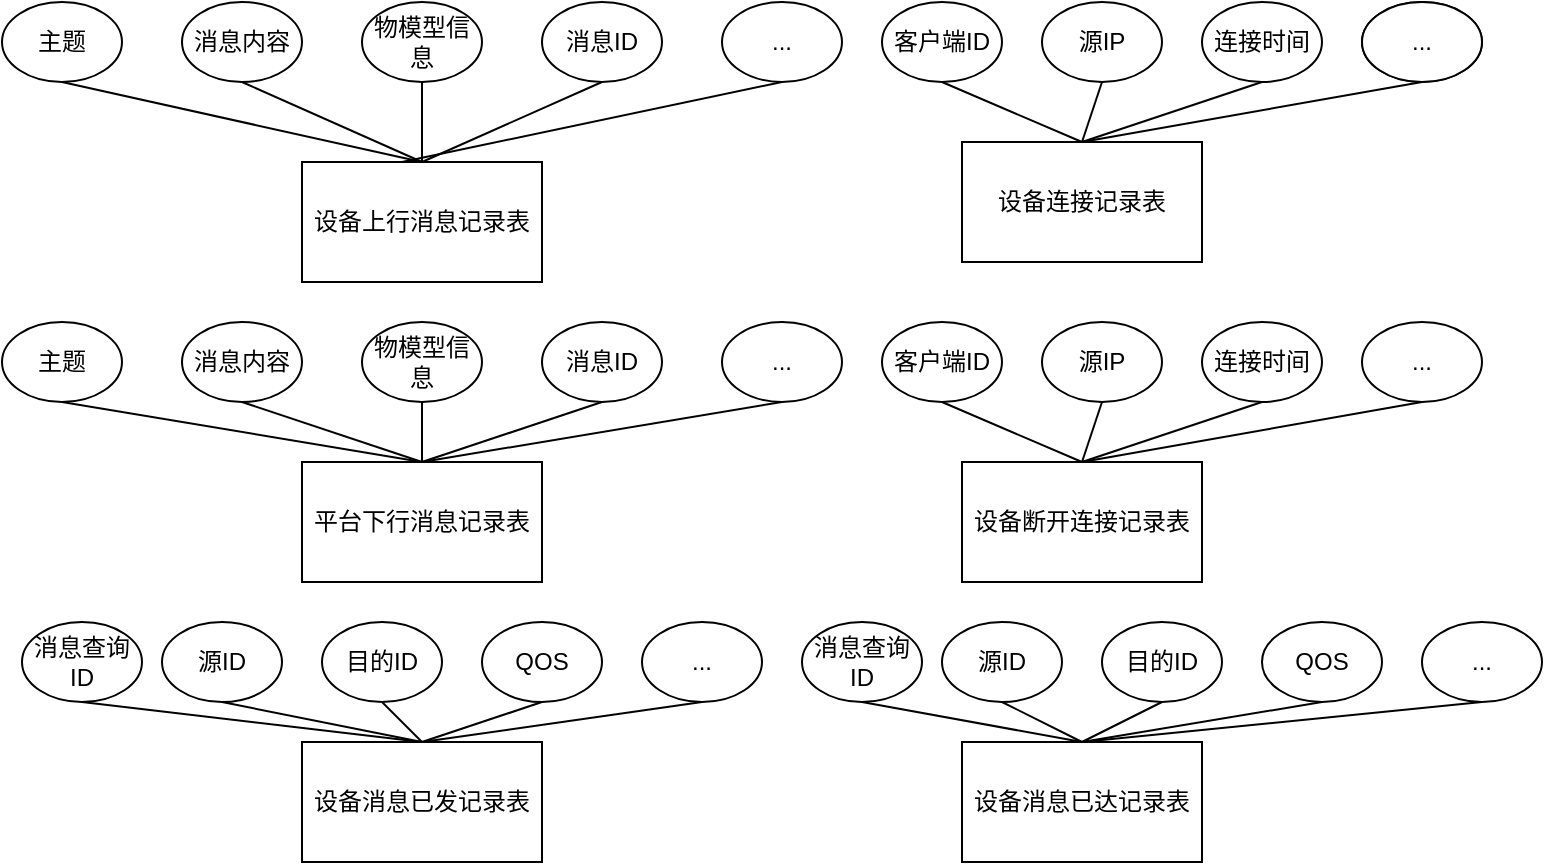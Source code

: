 <mxfile version="14.6.11" type="github">
  <diagram id="R2lEEEUBdFMjLlhIrx00" name="Page-1">
    <mxGraphModel dx="2264" dy="786" grid="1" gridSize="10" guides="1" tooltips="1" connect="1" arrows="1" fold="1" page="1" pageScale="1" pageWidth="850" pageHeight="1100" math="0" shadow="0" extFonts="Permanent Marker^https://fonts.googleapis.com/css?family=Permanent+Marker">
      <root>
        <mxCell id="0" />
        <mxCell id="1" parent="0" />
        <mxCell id="G9jcs6RQND_kxK3eubdH-1" value="设备上行消息记录表" style="rounded=0;whiteSpace=wrap;html=1;" vertex="1" parent="1">
          <mxGeometry x="140" y="130" width="120" height="60" as="geometry" />
        </mxCell>
        <mxCell id="G9jcs6RQND_kxK3eubdH-3" value="平台下行消息记录表" style="rounded=0;whiteSpace=wrap;html=1;" vertex="1" parent="1">
          <mxGeometry x="140" y="280" width="120" height="60" as="geometry" />
        </mxCell>
        <mxCell id="G9jcs6RQND_kxK3eubdH-4" value="设备连接记录表" style="rounded=0;whiteSpace=wrap;html=1;" vertex="1" parent="1">
          <mxGeometry x="470" y="120" width="120" height="60" as="geometry" />
        </mxCell>
        <mxCell id="G9jcs6RQND_kxK3eubdH-5" value="设备消息已发记录表" style="rounded=0;whiteSpace=wrap;html=1;" vertex="1" parent="1">
          <mxGeometry x="140" y="420" width="120" height="60" as="geometry" />
        </mxCell>
        <mxCell id="G9jcs6RQND_kxK3eubdH-6" value="设备消息已达记录表" style="rounded=0;whiteSpace=wrap;html=1;" vertex="1" parent="1">
          <mxGeometry x="470" y="420" width="120" height="60" as="geometry" />
        </mxCell>
        <mxCell id="G9jcs6RQND_kxK3eubdH-7" value="&lt;span&gt;设备断开连接记录表&lt;/span&gt;" style="rounded=0;whiteSpace=wrap;html=1;" vertex="1" parent="1">
          <mxGeometry x="470" y="280" width="120" height="60" as="geometry" />
        </mxCell>
        <mxCell id="G9jcs6RQND_kxK3eubdH-14" style="rounded=0;orthogonalLoop=1;jettySize=auto;html=1;exitX=0.5;exitY=1;exitDx=0;exitDy=0;entryX=0.5;entryY=0;entryDx=0;entryDy=0;endArrow=none;endFill=0;" edge="1" parent="1" source="G9jcs6RQND_kxK3eubdH-8" target="G9jcs6RQND_kxK3eubdH-1">
          <mxGeometry relative="1" as="geometry" />
        </mxCell>
        <mxCell id="G9jcs6RQND_kxK3eubdH-8" value="主题" style="ellipse;whiteSpace=wrap;html=1;" vertex="1" parent="1">
          <mxGeometry x="-10" y="50" width="60" height="40" as="geometry" />
        </mxCell>
        <mxCell id="G9jcs6RQND_kxK3eubdH-15" style="edgeStyle=none;rounded=0;orthogonalLoop=1;jettySize=auto;html=1;exitX=0.5;exitY=1;exitDx=0;exitDy=0;endArrow=none;endFill=0;" edge="1" parent="1" source="G9jcs6RQND_kxK3eubdH-9">
          <mxGeometry relative="1" as="geometry">
            <mxPoint x="200" y="130" as="targetPoint" />
          </mxGeometry>
        </mxCell>
        <mxCell id="G9jcs6RQND_kxK3eubdH-9" value="消息内容" style="ellipse;whiteSpace=wrap;html=1;" vertex="1" parent="1">
          <mxGeometry x="80" y="50" width="60" height="40" as="geometry" />
        </mxCell>
        <mxCell id="G9jcs6RQND_kxK3eubdH-16" style="edgeStyle=none;rounded=0;orthogonalLoop=1;jettySize=auto;html=1;exitX=0.5;exitY=1;exitDx=0;exitDy=0;endArrow=none;endFill=0;" edge="1" parent="1" source="G9jcs6RQND_kxK3eubdH-11">
          <mxGeometry relative="1" as="geometry">
            <mxPoint x="200" y="130" as="targetPoint" />
          </mxGeometry>
        </mxCell>
        <mxCell id="G9jcs6RQND_kxK3eubdH-11" value="物模型信息" style="ellipse;whiteSpace=wrap;html=1;" vertex="1" parent="1">
          <mxGeometry x="170" y="50" width="60" height="40" as="geometry" />
        </mxCell>
        <mxCell id="G9jcs6RQND_kxK3eubdH-17" style="edgeStyle=none;rounded=0;orthogonalLoop=1;jettySize=auto;html=1;exitX=0.5;exitY=1;exitDx=0;exitDy=0;endArrow=none;endFill=0;" edge="1" parent="1" source="G9jcs6RQND_kxK3eubdH-12">
          <mxGeometry relative="1" as="geometry">
            <mxPoint x="200" y="130" as="targetPoint" />
          </mxGeometry>
        </mxCell>
        <mxCell id="G9jcs6RQND_kxK3eubdH-12" value="消息ID" style="ellipse;whiteSpace=wrap;html=1;" vertex="1" parent="1">
          <mxGeometry x="260" y="50" width="60" height="40" as="geometry" />
        </mxCell>
        <mxCell id="G9jcs6RQND_kxK3eubdH-18" style="edgeStyle=none;rounded=0;orthogonalLoop=1;jettySize=auto;html=1;exitX=0.5;exitY=1;exitDx=0;exitDy=0;endArrow=none;endFill=0;" edge="1" parent="1" source="G9jcs6RQND_kxK3eubdH-13">
          <mxGeometry relative="1" as="geometry">
            <mxPoint x="190" y="130" as="targetPoint" />
          </mxGeometry>
        </mxCell>
        <mxCell id="G9jcs6RQND_kxK3eubdH-13" value="..." style="ellipse;whiteSpace=wrap;html=1;" vertex="1" parent="1">
          <mxGeometry x="350" y="50" width="60" height="40" as="geometry" />
        </mxCell>
        <mxCell id="G9jcs6RQND_kxK3eubdH-24" style="edgeStyle=none;rounded=0;orthogonalLoop=1;jettySize=auto;html=1;exitX=0.5;exitY=1;exitDx=0;exitDy=0;entryX=0.5;entryY=0;entryDx=0;entryDy=0;endArrow=none;endFill=0;" edge="1" parent="1" source="G9jcs6RQND_kxK3eubdH-19" target="G9jcs6RQND_kxK3eubdH-3">
          <mxGeometry relative="1" as="geometry" />
        </mxCell>
        <mxCell id="G9jcs6RQND_kxK3eubdH-19" value="主题" style="ellipse;whiteSpace=wrap;html=1;" vertex="1" parent="1">
          <mxGeometry x="-10" y="210" width="60" height="40" as="geometry" />
        </mxCell>
        <mxCell id="G9jcs6RQND_kxK3eubdH-25" style="edgeStyle=none;rounded=0;orthogonalLoop=1;jettySize=auto;html=1;exitX=0.5;exitY=1;exitDx=0;exitDy=0;entryX=0.5;entryY=0;entryDx=0;entryDy=0;endArrow=none;endFill=0;" edge="1" parent="1" source="G9jcs6RQND_kxK3eubdH-20" target="G9jcs6RQND_kxK3eubdH-3">
          <mxGeometry relative="1" as="geometry" />
        </mxCell>
        <mxCell id="G9jcs6RQND_kxK3eubdH-20" value="消息内容" style="ellipse;whiteSpace=wrap;html=1;" vertex="1" parent="1">
          <mxGeometry x="80" y="210" width="60" height="40" as="geometry" />
        </mxCell>
        <mxCell id="G9jcs6RQND_kxK3eubdH-26" style="edgeStyle=none;rounded=0;orthogonalLoop=1;jettySize=auto;html=1;exitX=0.5;exitY=1;exitDx=0;exitDy=0;endArrow=none;endFill=0;" edge="1" parent="1" source="G9jcs6RQND_kxK3eubdH-21">
          <mxGeometry relative="1" as="geometry">
            <mxPoint x="200" y="280" as="targetPoint" />
          </mxGeometry>
        </mxCell>
        <mxCell id="G9jcs6RQND_kxK3eubdH-21" value="物模型信息" style="ellipse;whiteSpace=wrap;html=1;" vertex="1" parent="1">
          <mxGeometry x="170" y="210" width="60" height="40" as="geometry" />
        </mxCell>
        <mxCell id="G9jcs6RQND_kxK3eubdH-27" style="edgeStyle=none;rounded=0;orthogonalLoop=1;jettySize=auto;html=1;exitX=0.5;exitY=1;exitDx=0;exitDy=0;endArrow=none;endFill=0;" edge="1" parent="1" source="G9jcs6RQND_kxK3eubdH-22">
          <mxGeometry relative="1" as="geometry">
            <mxPoint x="200" y="280" as="targetPoint" />
          </mxGeometry>
        </mxCell>
        <mxCell id="G9jcs6RQND_kxK3eubdH-22" value="消息ID" style="ellipse;whiteSpace=wrap;html=1;" vertex="1" parent="1">
          <mxGeometry x="260" y="210" width="60" height="40" as="geometry" />
        </mxCell>
        <mxCell id="G9jcs6RQND_kxK3eubdH-28" style="edgeStyle=none;rounded=0;orthogonalLoop=1;jettySize=auto;html=1;exitX=0.5;exitY=1;exitDx=0;exitDy=0;endArrow=none;endFill=0;" edge="1" parent="1" source="G9jcs6RQND_kxK3eubdH-23">
          <mxGeometry relative="1" as="geometry">
            <mxPoint x="200" y="280" as="targetPoint" />
          </mxGeometry>
        </mxCell>
        <mxCell id="G9jcs6RQND_kxK3eubdH-23" value="..." style="ellipse;whiteSpace=wrap;html=1;" vertex="1" parent="1">
          <mxGeometry x="350" y="210" width="60" height="40" as="geometry" />
        </mxCell>
        <mxCell id="G9jcs6RQND_kxK3eubdH-36" style="edgeStyle=none;rounded=0;orthogonalLoop=1;jettySize=auto;html=1;exitX=0.5;exitY=1;exitDx=0;exitDy=0;entryX=0.5;entryY=0;entryDx=0;entryDy=0;endArrow=none;endFill=0;" edge="1" parent="1" source="G9jcs6RQND_kxK3eubdH-29" target="G9jcs6RQND_kxK3eubdH-4">
          <mxGeometry relative="1" as="geometry" />
        </mxCell>
        <mxCell id="G9jcs6RQND_kxK3eubdH-29" value="客户端ID" style="ellipse;whiteSpace=wrap;html=1;" vertex="1" parent="1">
          <mxGeometry x="430" y="50" width="60" height="40" as="geometry" />
        </mxCell>
        <mxCell id="G9jcs6RQND_kxK3eubdH-30" style="edgeStyle=none;rounded=0;orthogonalLoop=1;jettySize=auto;html=1;exitX=0.5;exitY=0;exitDx=0;exitDy=0;endArrow=none;endFill=0;" edge="1" parent="1" source="G9jcs6RQND_kxK3eubdH-13" target="G9jcs6RQND_kxK3eubdH-13">
          <mxGeometry relative="1" as="geometry" />
        </mxCell>
        <mxCell id="G9jcs6RQND_kxK3eubdH-37" style="edgeStyle=none;rounded=0;orthogonalLoop=1;jettySize=auto;html=1;exitX=0.5;exitY=1;exitDx=0;exitDy=0;endArrow=none;endFill=0;" edge="1" parent="1" source="G9jcs6RQND_kxK3eubdH-31">
          <mxGeometry relative="1" as="geometry">
            <mxPoint x="530" y="120" as="targetPoint" />
          </mxGeometry>
        </mxCell>
        <mxCell id="G9jcs6RQND_kxK3eubdH-31" value="源IP" style="ellipse;whiteSpace=wrap;html=1;" vertex="1" parent="1">
          <mxGeometry x="510" y="50" width="60" height="40" as="geometry" />
        </mxCell>
        <mxCell id="G9jcs6RQND_kxK3eubdH-41" style="edgeStyle=none;rounded=0;orthogonalLoop=1;jettySize=auto;html=1;exitX=0.5;exitY=1;exitDx=0;exitDy=0;entryX=0.5;entryY=0;entryDx=0;entryDy=0;endArrow=none;endFill=0;" edge="1" parent="1" source="G9jcs6RQND_kxK3eubdH-32" target="G9jcs6RQND_kxK3eubdH-4">
          <mxGeometry relative="1" as="geometry" />
        </mxCell>
        <mxCell id="G9jcs6RQND_kxK3eubdH-32" value="连接时间" style="ellipse;whiteSpace=wrap;html=1;" vertex="1" parent="1">
          <mxGeometry x="590" y="50" width="60" height="40" as="geometry" />
        </mxCell>
        <mxCell id="G9jcs6RQND_kxK3eubdH-43" style="edgeStyle=none;rounded=0;orthogonalLoop=1;jettySize=auto;html=1;exitX=0.5;exitY=1;exitDx=0;exitDy=0;entryX=0.5;entryY=0;entryDx=0;entryDy=0;endArrow=none;endFill=0;" edge="1" parent="1" source="G9jcs6RQND_kxK3eubdH-33" target="G9jcs6RQND_kxK3eubdH-7">
          <mxGeometry relative="1" as="geometry" />
        </mxCell>
        <mxCell id="G9jcs6RQND_kxK3eubdH-33" value="客户端ID" style="ellipse;whiteSpace=wrap;html=1;" vertex="1" parent="1">
          <mxGeometry x="430" y="210" width="60" height="40" as="geometry" />
        </mxCell>
        <mxCell id="G9jcs6RQND_kxK3eubdH-44" style="edgeStyle=none;rounded=0;orthogonalLoop=1;jettySize=auto;html=1;exitX=0.5;exitY=1;exitDx=0;exitDy=0;endArrow=none;endFill=0;" edge="1" parent="1" source="G9jcs6RQND_kxK3eubdH-34">
          <mxGeometry relative="1" as="geometry">
            <mxPoint x="530" y="280" as="targetPoint" />
          </mxGeometry>
        </mxCell>
        <mxCell id="G9jcs6RQND_kxK3eubdH-34" value="源IP" style="ellipse;whiteSpace=wrap;html=1;" vertex="1" parent="1">
          <mxGeometry x="510" y="210" width="60" height="40" as="geometry" />
        </mxCell>
        <mxCell id="G9jcs6RQND_kxK3eubdH-45" style="edgeStyle=none;rounded=0;orthogonalLoop=1;jettySize=auto;html=1;exitX=0.5;exitY=1;exitDx=0;exitDy=0;endArrow=none;endFill=0;" edge="1" parent="1" source="G9jcs6RQND_kxK3eubdH-35">
          <mxGeometry relative="1" as="geometry">
            <mxPoint x="530" y="280" as="targetPoint" />
          </mxGeometry>
        </mxCell>
        <mxCell id="G9jcs6RQND_kxK3eubdH-35" value="连接时间" style="ellipse;whiteSpace=wrap;html=1;" vertex="1" parent="1">
          <mxGeometry x="590" y="210" width="60" height="40" as="geometry" />
        </mxCell>
        <mxCell id="G9jcs6RQND_kxK3eubdH-38" value="连接时间" style="ellipse;whiteSpace=wrap;html=1;" vertex="1" parent="1">
          <mxGeometry x="670" y="50" width="60" height="40" as="geometry" />
        </mxCell>
        <mxCell id="G9jcs6RQND_kxK3eubdH-42" style="edgeStyle=none;rounded=0;orthogonalLoop=1;jettySize=auto;html=1;exitX=0.5;exitY=1;exitDx=0;exitDy=0;entryX=0.5;entryY=0;entryDx=0;entryDy=0;endArrow=none;endFill=0;" edge="1" parent="1" source="G9jcs6RQND_kxK3eubdH-39" target="G9jcs6RQND_kxK3eubdH-4">
          <mxGeometry relative="1" as="geometry" />
        </mxCell>
        <mxCell id="G9jcs6RQND_kxK3eubdH-39" value="..." style="ellipse;whiteSpace=wrap;html=1;" vertex="1" parent="1">
          <mxGeometry x="670" y="50" width="60" height="40" as="geometry" />
        </mxCell>
        <mxCell id="G9jcs6RQND_kxK3eubdH-46" style="edgeStyle=none;rounded=0;orthogonalLoop=1;jettySize=auto;html=1;exitX=0.5;exitY=1;exitDx=0;exitDy=0;entryX=0.5;entryY=0;entryDx=0;entryDy=0;endArrow=none;endFill=0;" edge="1" parent="1" source="G9jcs6RQND_kxK3eubdH-40" target="G9jcs6RQND_kxK3eubdH-7">
          <mxGeometry relative="1" as="geometry" />
        </mxCell>
        <mxCell id="G9jcs6RQND_kxK3eubdH-40" value="..." style="ellipse;whiteSpace=wrap;html=1;" vertex="1" parent="1">
          <mxGeometry x="670" y="210" width="60" height="40" as="geometry" />
        </mxCell>
        <mxCell id="G9jcs6RQND_kxK3eubdH-53" style="edgeStyle=none;rounded=0;orthogonalLoop=1;jettySize=auto;html=1;exitX=0.5;exitY=1;exitDx=0;exitDy=0;entryX=0.5;entryY=0;entryDx=0;entryDy=0;endArrow=none;endFill=0;" edge="1" parent="1" source="G9jcs6RQND_kxK3eubdH-47" target="G9jcs6RQND_kxK3eubdH-5">
          <mxGeometry relative="1" as="geometry" />
        </mxCell>
        <mxCell id="G9jcs6RQND_kxK3eubdH-47" value="消息查询ID" style="ellipse;whiteSpace=wrap;html=1;" vertex="1" parent="1">
          <mxGeometry y="360" width="60" height="40" as="geometry" />
        </mxCell>
        <mxCell id="G9jcs6RQND_kxK3eubdH-56" style="edgeStyle=none;rounded=0;orthogonalLoop=1;jettySize=auto;html=1;exitX=0.5;exitY=1;exitDx=0;exitDy=0;endArrow=none;endFill=0;" edge="1" parent="1" source="G9jcs6RQND_kxK3eubdH-48">
          <mxGeometry relative="1" as="geometry">
            <mxPoint x="200" y="420" as="targetPoint" />
          </mxGeometry>
        </mxCell>
        <mxCell id="G9jcs6RQND_kxK3eubdH-48" value="QOS" style="ellipse;whiteSpace=wrap;html=1;" vertex="1" parent="1">
          <mxGeometry x="230" y="360" width="60" height="40" as="geometry" />
        </mxCell>
        <mxCell id="G9jcs6RQND_kxK3eubdH-54" style="edgeStyle=none;rounded=0;orthogonalLoop=1;jettySize=auto;html=1;exitX=0.5;exitY=1;exitDx=0;exitDy=0;endArrow=none;endFill=0;" edge="1" parent="1" source="G9jcs6RQND_kxK3eubdH-49">
          <mxGeometry relative="1" as="geometry">
            <mxPoint x="200" y="420" as="targetPoint" />
          </mxGeometry>
        </mxCell>
        <mxCell id="G9jcs6RQND_kxK3eubdH-49" value="源ID" style="ellipse;whiteSpace=wrap;html=1;" vertex="1" parent="1">
          <mxGeometry x="70" y="360" width="60" height="40" as="geometry" />
        </mxCell>
        <mxCell id="G9jcs6RQND_kxK3eubdH-55" style="edgeStyle=none;rounded=0;orthogonalLoop=1;jettySize=auto;html=1;exitX=0.5;exitY=1;exitDx=0;exitDy=0;endArrow=none;endFill=0;" edge="1" parent="1" source="G9jcs6RQND_kxK3eubdH-50">
          <mxGeometry relative="1" as="geometry">
            <mxPoint x="200" y="420" as="targetPoint" />
          </mxGeometry>
        </mxCell>
        <mxCell id="G9jcs6RQND_kxK3eubdH-50" value="目的ID" style="ellipse;whiteSpace=wrap;html=1;" vertex="1" parent="1">
          <mxGeometry x="150" y="360" width="60" height="40" as="geometry" />
        </mxCell>
        <mxCell id="G9jcs6RQND_kxK3eubdH-57" style="edgeStyle=none;rounded=0;orthogonalLoop=1;jettySize=auto;html=1;exitX=0.5;exitY=1;exitDx=0;exitDy=0;entryX=0.5;entryY=0;entryDx=0;entryDy=0;endArrow=none;endFill=0;" edge="1" parent="1" source="G9jcs6RQND_kxK3eubdH-51" target="G9jcs6RQND_kxK3eubdH-5">
          <mxGeometry relative="1" as="geometry" />
        </mxCell>
        <mxCell id="G9jcs6RQND_kxK3eubdH-51" value="..." style="ellipse;whiteSpace=wrap;html=1;" vertex="1" parent="1">
          <mxGeometry x="310" y="360" width="60" height="40" as="geometry" />
        </mxCell>
        <mxCell id="G9jcs6RQND_kxK3eubdH-52" style="edgeStyle=none;rounded=0;orthogonalLoop=1;jettySize=auto;html=1;exitX=1;exitY=0.5;exitDx=0;exitDy=0;endArrow=none;endFill=0;" edge="1" parent="1" source="G9jcs6RQND_kxK3eubdH-48" target="G9jcs6RQND_kxK3eubdH-48">
          <mxGeometry relative="1" as="geometry" />
        </mxCell>
        <mxCell id="G9jcs6RQND_kxK3eubdH-64" style="edgeStyle=none;rounded=0;orthogonalLoop=1;jettySize=auto;html=1;exitX=0.5;exitY=1;exitDx=0;exitDy=0;entryX=0.5;entryY=0;entryDx=0;entryDy=0;endArrow=none;endFill=0;" edge="1" parent="1" source="G9jcs6RQND_kxK3eubdH-58" target="G9jcs6RQND_kxK3eubdH-6">
          <mxGeometry relative="1" as="geometry" />
        </mxCell>
        <mxCell id="G9jcs6RQND_kxK3eubdH-58" value="消息查询ID" style="ellipse;whiteSpace=wrap;html=1;" vertex="1" parent="1">
          <mxGeometry x="390" y="360" width="60" height="40" as="geometry" />
        </mxCell>
        <mxCell id="G9jcs6RQND_kxK3eubdH-67" style="edgeStyle=none;rounded=0;orthogonalLoop=1;jettySize=auto;html=1;exitX=0.5;exitY=1;exitDx=0;exitDy=0;entryX=0.5;entryY=0;entryDx=0;entryDy=0;endArrow=none;endFill=0;" edge="1" parent="1" source="G9jcs6RQND_kxK3eubdH-59" target="G9jcs6RQND_kxK3eubdH-6">
          <mxGeometry relative="1" as="geometry" />
        </mxCell>
        <mxCell id="G9jcs6RQND_kxK3eubdH-59" value="QOS" style="ellipse;whiteSpace=wrap;html=1;" vertex="1" parent="1">
          <mxGeometry x="620" y="360" width="60" height="40" as="geometry" />
        </mxCell>
        <mxCell id="G9jcs6RQND_kxK3eubdH-65" style="edgeStyle=none;rounded=0;orthogonalLoop=1;jettySize=auto;html=1;exitX=0.5;exitY=1;exitDx=0;exitDy=0;endArrow=none;endFill=0;" edge="1" parent="1" source="G9jcs6RQND_kxK3eubdH-60">
          <mxGeometry relative="1" as="geometry">
            <mxPoint x="530" y="420" as="targetPoint" />
          </mxGeometry>
        </mxCell>
        <mxCell id="G9jcs6RQND_kxK3eubdH-60" value="源ID" style="ellipse;whiteSpace=wrap;html=1;" vertex="1" parent="1">
          <mxGeometry x="460" y="360" width="60" height="40" as="geometry" />
        </mxCell>
        <mxCell id="G9jcs6RQND_kxK3eubdH-66" style="edgeStyle=none;rounded=0;orthogonalLoop=1;jettySize=auto;html=1;exitX=0.5;exitY=1;exitDx=0;exitDy=0;entryX=0.5;entryY=0;entryDx=0;entryDy=0;endArrow=none;endFill=0;" edge="1" parent="1" source="G9jcs6RQND_kxK3eubdH-61" target="G9jcs6RQND_kxK3eubdH-6">
          <mxGeometry relative="1" as="geometry" />
        </mxCell>
        <mxCell id="G9jcs6RQND_kxK3eubdH-61" value="目的ID" style="ellipse;whiteSpace=wrap;html=1;" vertex="1" parent="1">
          <mxGeometry x="540" y="360" width="60" height="40" as="geometry" />
        </mxCell>
        <mxCell id="G9jcs6RQND_kxK3eubdH-68" style="edgeStyle=none;rounded=0;orthogonalLoop=1;jettySize=auto;html=1;exitX=0.5;exitY=1;exitDx=0;exitDy=0;endArrow=none;endFill=0;" edge="1" parent="1" source="G9jcs6RQND_kxK3eubdH-62">
          <mxGeometry relative="1" as="geometry">
            <mxPoint x="530" y="420" as="targetPoint" />
          </mxGeometry>
        </mxCell>
        <mxCell id="G9jcs6RQND_kxK3eubdH-62" value="..." style="ellipse;whiteSpace=wrap;html=1;" vertex="1" parent="1">
          <mxGeometry x="700" y="360" width="60" height="40" as="geometry" />
        </mxCell>
        <mxCell id="G9jcs6RQND_kxK3eubdH-63" style="edgeStyle=none;rounded=0;orthogonalLoop=1;jettySize=auto;html=1;exitX=1;exitY=0.5;exitDx=0;exitDy=0;endArrow=none;endFill=0;" edge="1" parent="1" source="G9jcs6RQND_kxK3eubdH-59" target="G9jcs6RQND_kxK3eubdH-59">
          <mxGeometry relative="1" as="geometry" />
        </mxCell>
      </root>
    </mxGraphModel>
  </diagram>
</mxfile>
